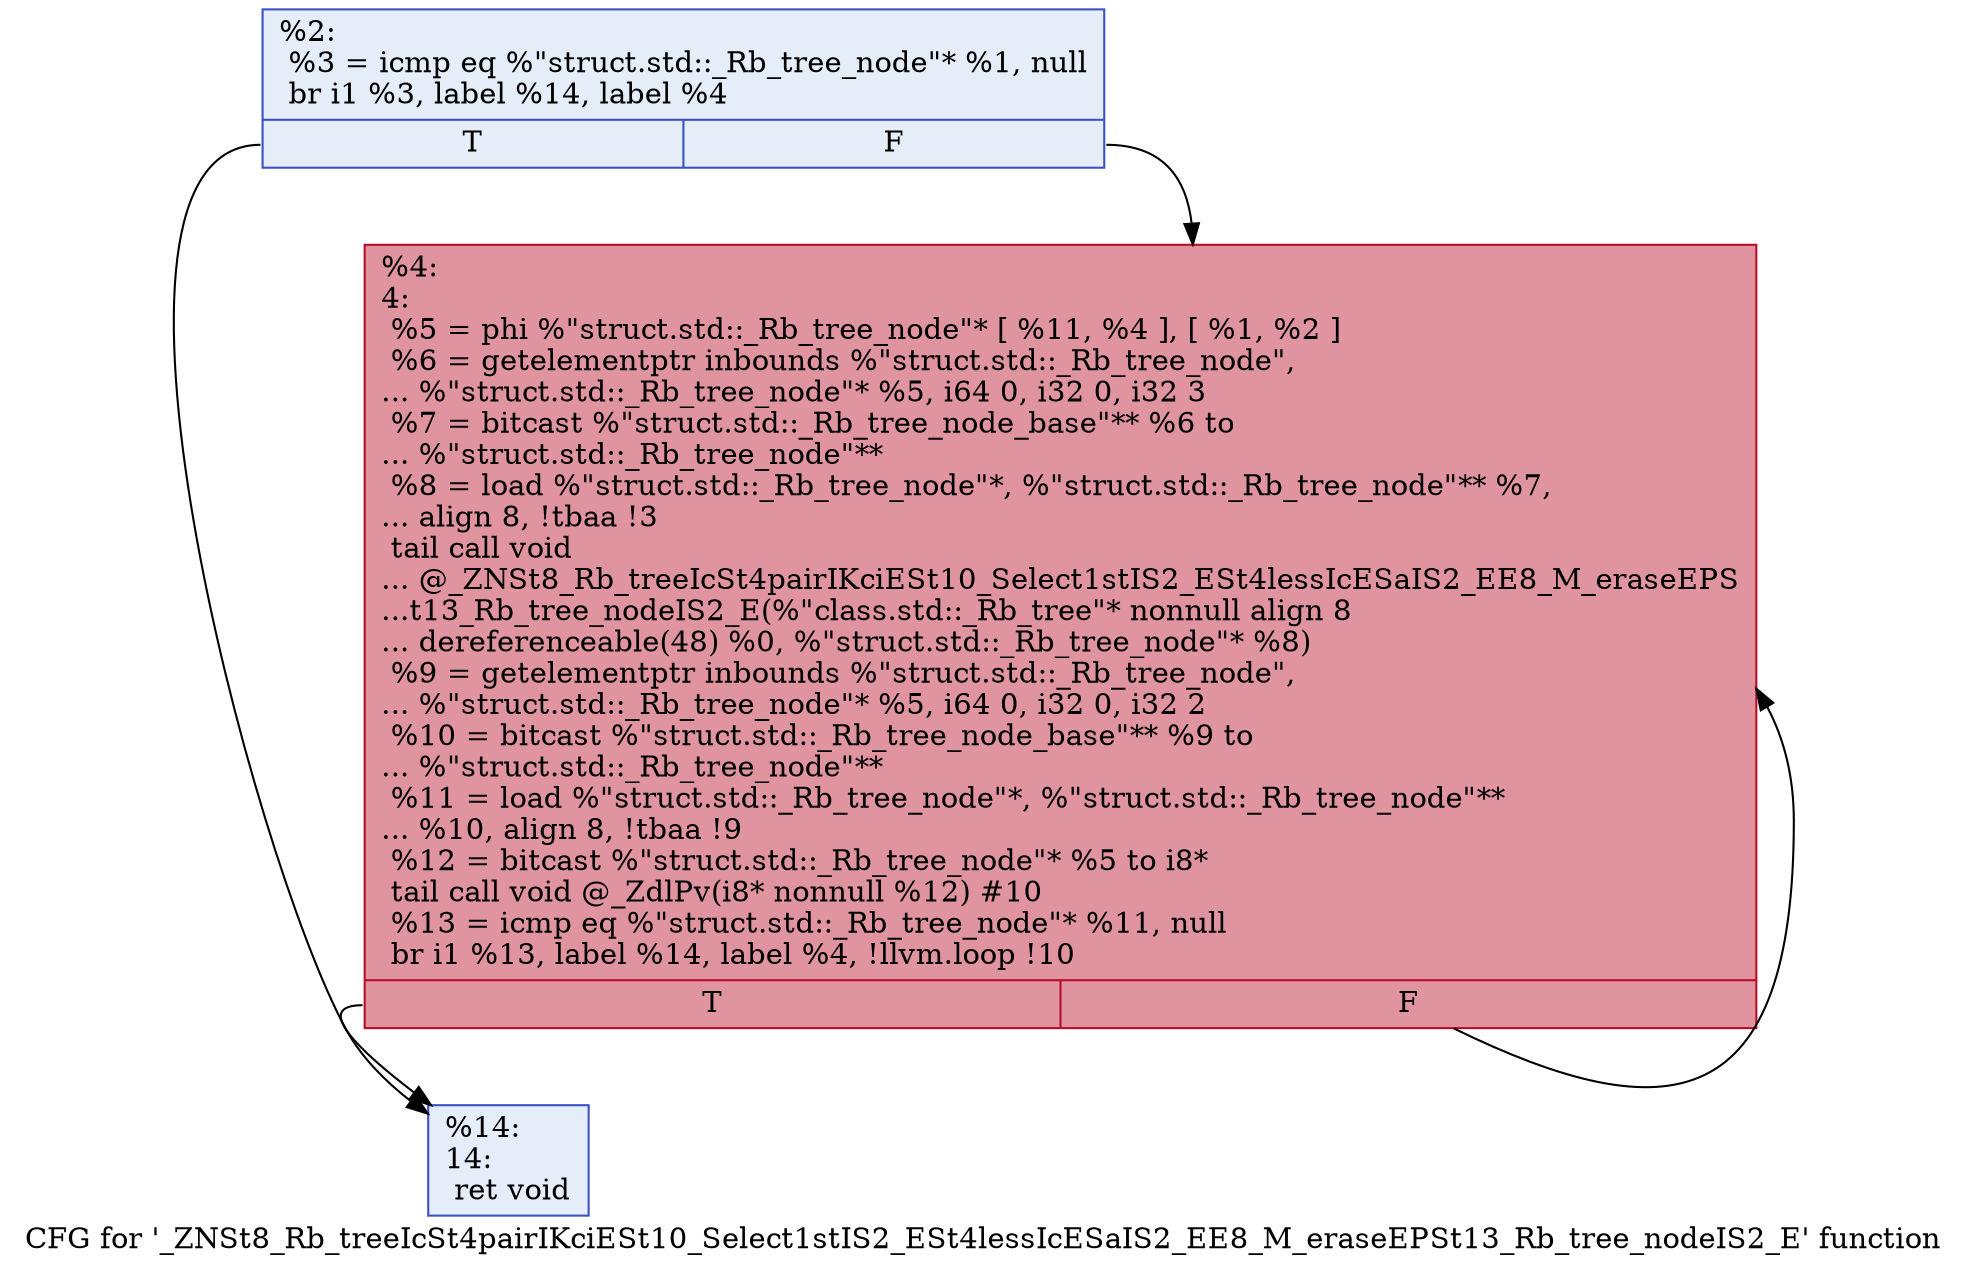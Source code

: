 digraph "CFG for '_ZNSt8_Rb_treeIcSt4pairIKciESt10_Select1stIS2_ESt4lessIcESaIS2_EE8_M_eraseEPSt13_Rb_tree_nodeIS2_E' function" {
	label="CFG for '_ZNSt8_Rb_treeIcSt4pairIKciESt10_Select1stIS2_ESt4lessIcESaIS2_EE8_M_eraseEPSt13_Rb_tree_nodeIS2_E' function";

	Node0x55e69e240e50 [shape=record,color="#3d50c3ff", style=filled, fillcolor="#c5d6f270",label="{%2:\l  %3 = icmp eq %\"struct.std::_Rb_tree_node\"* %1, null\l  br i1 %3, label %14, label %4\l|{<s0>T|<s1>F}}"];
	Node0x55e69e240e50:s0 -> Node0x55e69e240ea0;
	Node0x55e69e240e50:s1 -> Node0x55e69e240ef0;
	Node0x55e69e240ef0 [shape=record,color="#b70d28ff", style=filled, fillcolor="#b70d2870",label="{%4:\l4:                                                \l  %5 = phi %\"struct.std::_Rb_tree_node\"* [ %11, %4 ], [ %1, %2 ]\l  %6 = getelementptr inbounds %\"struct.std::_Rb_tree_node\",\l... %\"struct.std::_Rb_tree_node\"* %5, i64 0, i32 0, i32 3\l  %7 = bitcast %\"struct.std::_Rb_tree_node_base\"** %6 to\l... %\"struct.std::_Rb_tree_node\"**\l  %8 = load %\"struct.std::_Rb_tree_node\"*, %\"struct.std::_Rb_tree_node\"** %7,\l... align 8, !tbaa !3\l  tail call void\l... @_ZNSt8_Rb_treeIcSt4pairIKciESt10_Select1stIS2_ESt4lessIcESaIS2_EE8_M_eraseEPS\l...t13_Rb_tree_nodeIS2_E(%\"class.std::_Rb_tree\"* nonnull align 8\l... dereferenceable(48) %0, %\"struct.std::_Rb_tree_node\"* %8)\l  %9 = getelementptr inbounds %\"struct.std::_Rb_tree_node\",\l... %\"struct.std::_Rb_tree_node\"* %5, i64 0, i32 0, i32 2\l  %10 = bitcast %\"struct.std::_Rb_tree_node_base\"** %9 to\l... %\"struct.std::_Rb_tree_node\"**\l  %11 = load %\"struct.std::_Rb_tree_node\"*, %\"struct.std::_Rb_tree_node\"**\l... %10, align 8, !tbaa !9\l  %12 = bitcast %\"struct.std::_Rb_tree_node\"* %5 to i8*\l  tail call void @_ZdlPv(i8* nonnull %12) #10\l  %13 = icmp eq %\"struct.std::_Rb_tree_node\"* %11, null\l  br i1 %13, label %14, label %4, !llvm.loop !10\l|{<s0>T|<s1>F}}"];
	Node0x55e69e240ef0:s0 -> Node0x55e69e240ea0;
	Node0x55e69e240ef0:s1 -> Node0x55e69e240ef0;
	Node0x55e69e240ea0 [shape=record,color="#3d50c3ff", style=filled, fillcolor="#c5d6f270",label="{%14:\l14:                                               \l  ret void\l}"];
}
